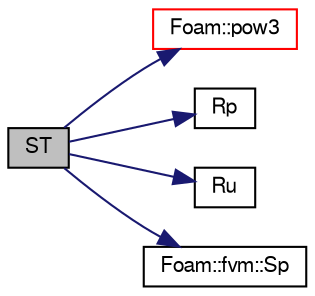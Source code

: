 digraph "ST"
{
  bgcolor="transparent";
  edge [fontname="FreeSans",fontsize="10",labelfontname="FreeSans",labelfontsize="10"];
  node [fontname="FreeSans",fontsize="10",shape=record];
  rankdir="LR";
  Node1039 [label="ST",height=0.2,width=0.4,color="black", fillcolor="grey75", style="filled", fontcolor="black"];
  Node1039 -> Node1040 [color="midnightblue",fontsize="10",style="solid",fontname="FreeSans"];
  Node1040 [label="Foam::pow3",height=0.2,width=0.4,color="red",URL="$a21124.html#a2e8f5d970ee4fb466536c3c46bae91fe"];
  Node1039 -> Node1044 [color="midnightblue",fontsize="10",style="solid",fontname="FreeSans"];
  Node1044 [label="Rp",height=0.2,width=0.4,color="black",URL="$a30042.html#ae4246644477ec623cc2c49d14dbe2709",tooltip="Source term component (for power of T^4) "];
  Node1039 -> Node1045 [color="midnightblue",fontsize="10",style="solid",fontname="FreeSans"];
  Node1045 [label="Ru",height=0.2,width=0.4,color="black",URL="$a30042.html#ab87afb2045920c3917ad5c66d44a2bfa",tooltip="Source term component (constant) "];
  Node1039 -> Node1046 [color="midnightblue",fontsize="10",style="solid",fontname="FreeSans"];
  Node1046 [label="Foam::fvm::Sp",height=0.2,width=0.4,color="black",URL="$a21135.html#a67e0938495ebeac7ad57361957720554"];
}

